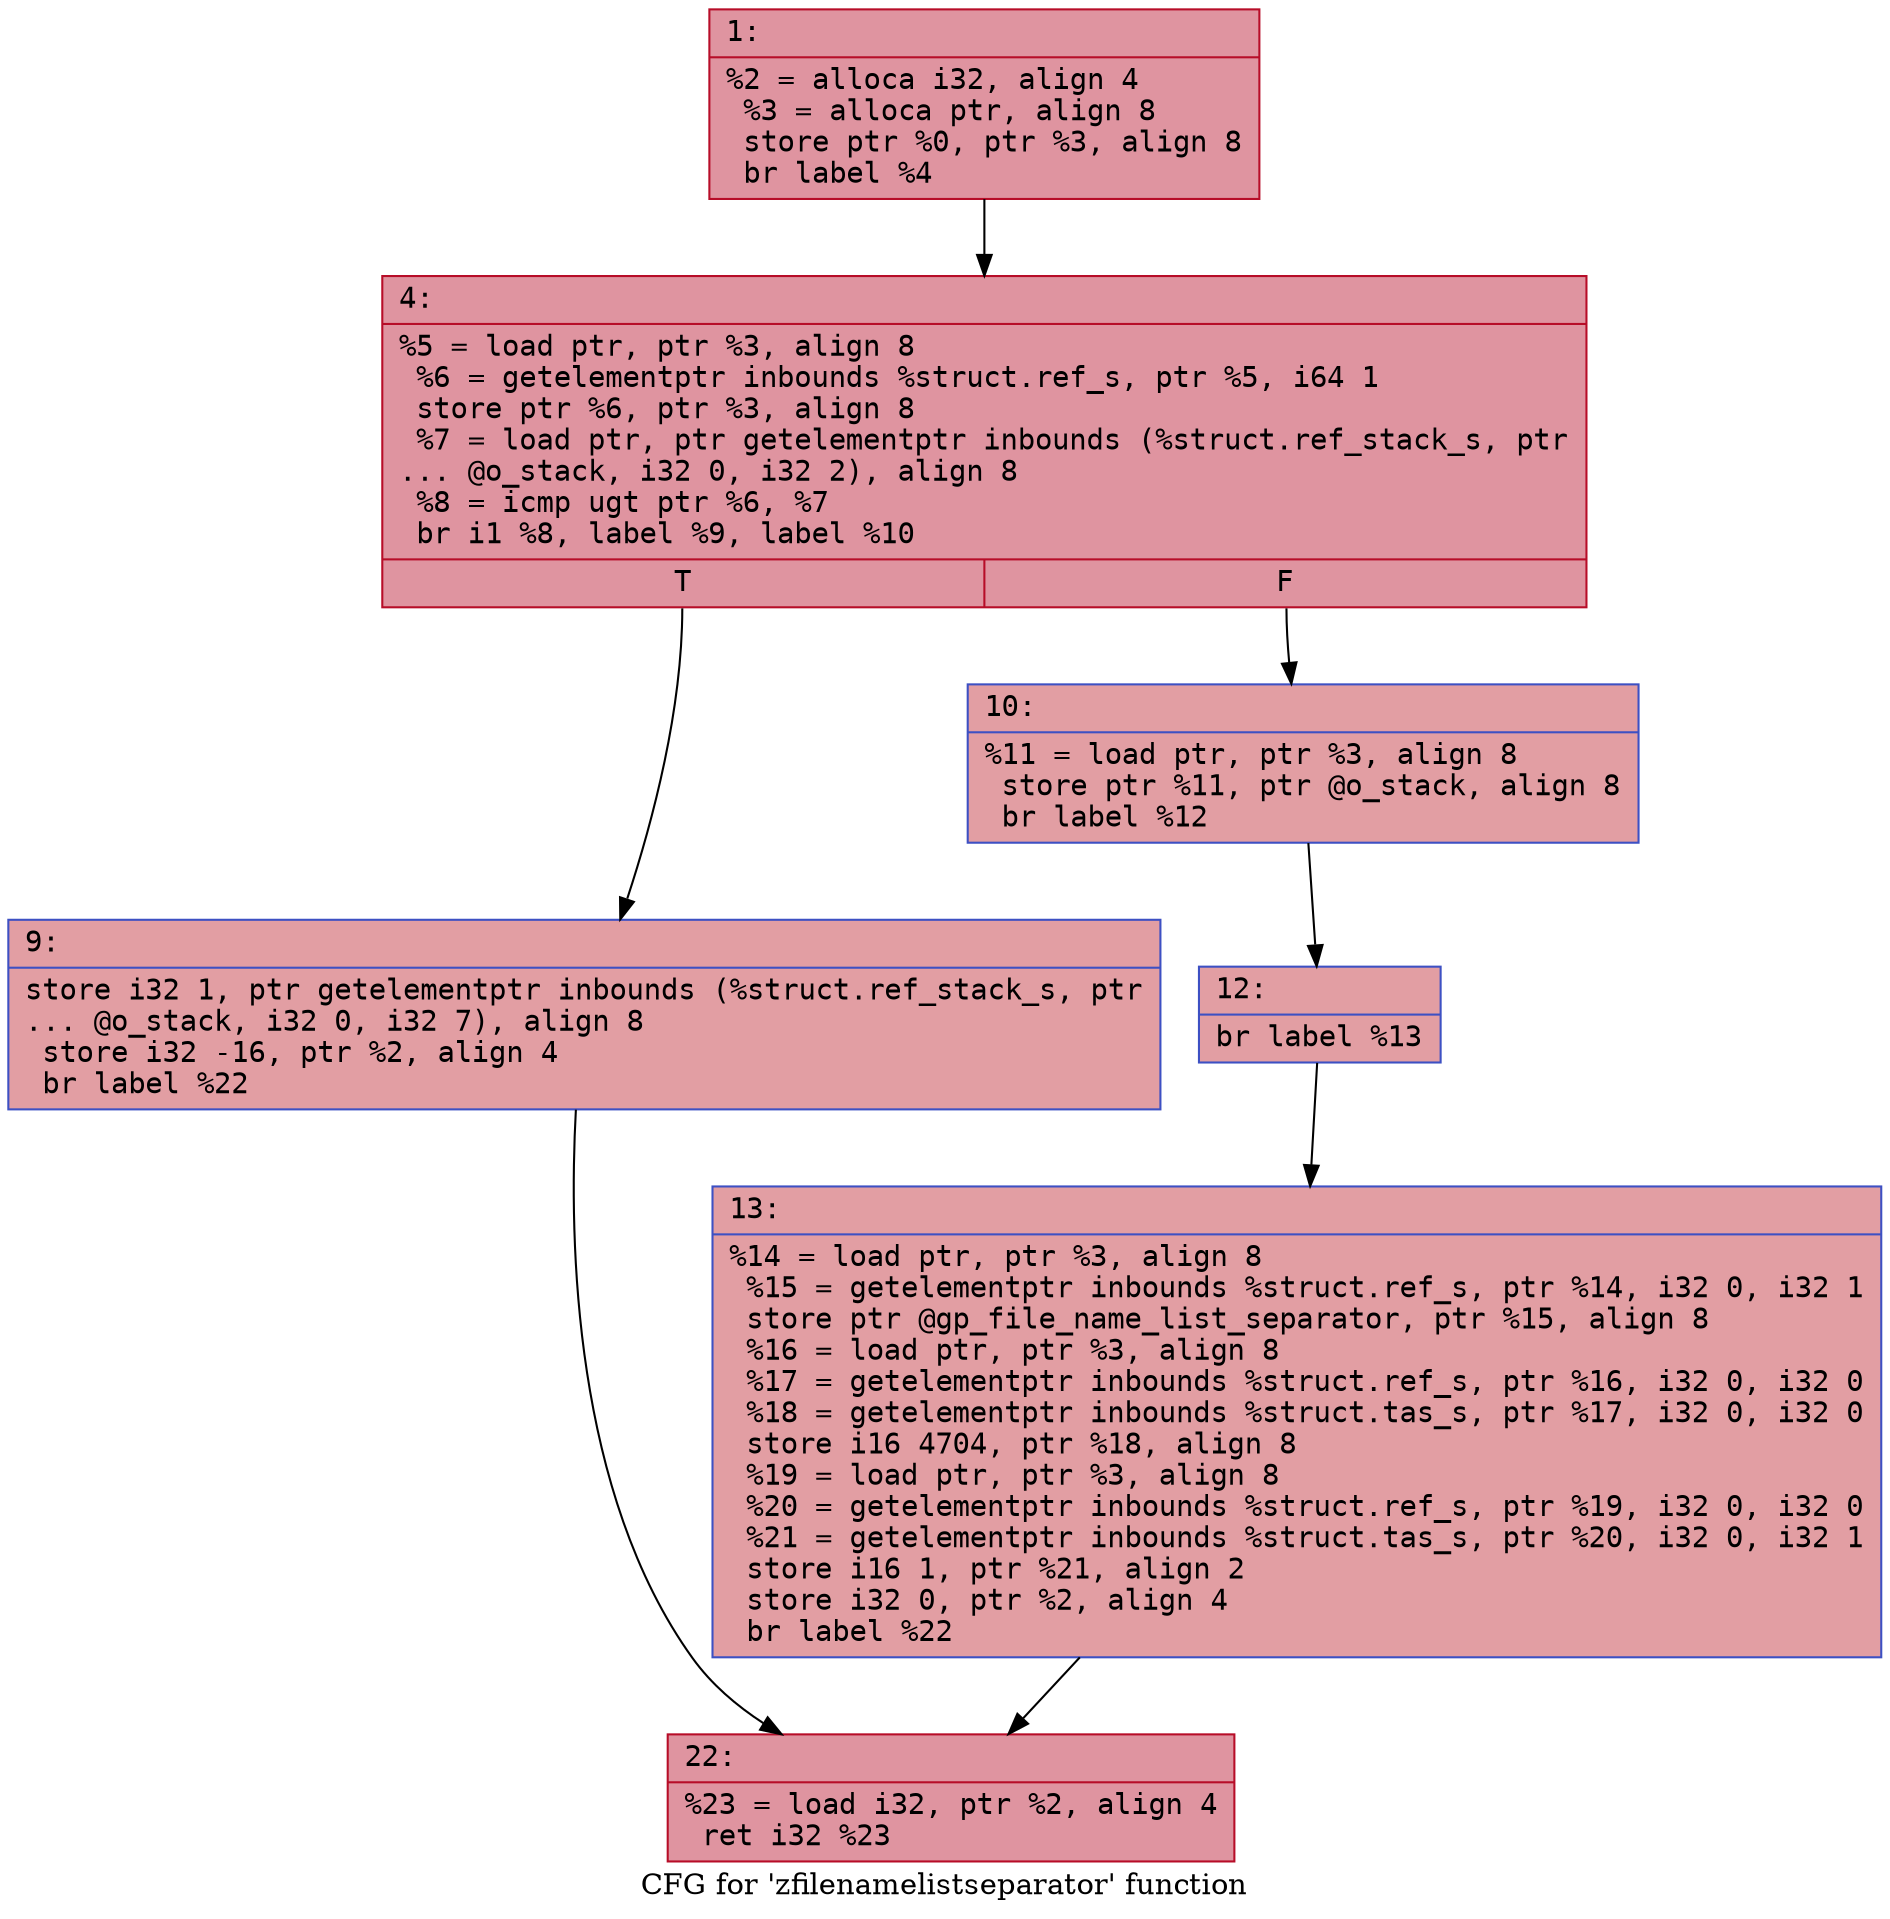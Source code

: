 digraph "CFG for 'zfilenamelistseparator' function" {
	label="CFG for 'zfilenamelistseparator' function";

	Node0x60000212f110 [shape=record,color="#b70d28ff", style=filled, fillcolor="#b70d2870" fontname="Courier",label="{1:\l|  %2 = alloca i32, align 4\l  %3 = alloca ptr, align 8\l  store ptr %0, ptr %3, align 8\l  br label %4\l}"];
	Node0x60000212f110 -> Node0x60000212f1b0[tooltip="1 -> 4\nProbability 100.00%" ];
	Node0x60000212f1b0 [shape=record,color="#b70d28ff", style=filled, fillcolor="#b70d2870" fontname="Courier",label="{4:\l|  %5 = load ptr, ptr %3, align 8\l  %6 = getelementptr inbounds %struct.ref_s, ptr %5, i64 1\l  store ptr %6, ptr %3, align 8\l  %7 = load ptr, ptr getelementptr inbounds (%struct.ref_stack_s, ptr\l... @o_stack, i32 0, i32 2), align 8\l  %8 = icmp ugt ptr %6, %7\l  br i1 %8, label %9, label %10\l|{<s0>T|<s1>F}}"];
	Node0x60000212f1b0:s0 -> Node0x60000212f200[tooltip="4 -> 9\nProbability 50.00%" ];
	Node0x60000212f1b0:s1 -> Node0x60000212f250[tooltip="4 -> 10\nProbability 50.00%" ];
	Node0x60000212f200 [shape=record,color="#3d50c3ff", style=filled, fillcolor="#be242e70" fontname="Courier",label="{9:\l|  store i32 1, ptr getelementptr inbounds (%struct.ref_stack_s, ptr\l... @o_stack, i32 0, i32 7), align 8\l  store i32 -16, ptr %2, align 4\l  br label %22\l}"];
	Node0x60000212f200 -> Node0x60000212f340[tooltip="9 -> 22\nProbability 100.00%" ];
	Node0x60000212f250 [shape=record,color="#3d50c3ff", style=filled, fillcolor="#be242e70" fontname="Courier",label="{10:\l|  %11 = load ptr, ptr %3, align 8\l  store ptr %11, ptr @o_stack, align 8\l  br label %12\l}"];
	Node0x60000212f250 -> Node0x60000212f2a0[tooltip="10 -> 12\nProbability 100.00%" ];
	Node0x60000212f2a0 [shape=record,color="#3d50c3ff", style=filled, fillcolor="#be242e70" fontname="Courier",label="{12:\l|  br label %13\l}"];
	Node0x60000212f2a0 -> Node0x60000212f2f0[tooltip="12 -> 13\nProbability 100.00%" ];
	Node0x60000212f2f0 [shape=record,color="#3d50c3ff", style=filled, fillcolor="#be242e70" fontname="Courier",label="{13:\l|  %14 = load ptr, ptr %3, align 8\l  %15 = getelementptr inbounds %struct.ref_s, ptr %14, i32 0, i32 1\l  store ptr @gp_file_name_list_separator, ptr %15, align 8\l  %16 = load ptr, ptr %3, align 8\l  %17 = getelementptr inbounds %struct.ref_s, ptr %16, i32 0, i32 0\l  %18 = getelementptr inbounds %struct.tas_s, ptr %17, i32 0, i32 0\l  store i16 4704, ptr %18, align 8\l  %19 = load ptr, ptr %3, align 8\l  %20 = getelementptr inbounds %struct.ref_s, ptr %19, i32 0, i32 0\l  %21 = getelementptr inbounds %struct.tas_s, ptr %20, i32 0, i32 1\l  store i16 1, ptr %21, align 2\l  store i32 0, ptr %2, align 4\l  br label %22\l}"];
	Node0x60000212f2f0 -> Node0x60000212f340[tooltip="13 -> 22\nProbability 100.00%" ];
	Node0x60000212f340 [shape=record,color="#b70d28ff", style=filled, fillcolor="#b70d2870" fontname="Courier",label="{22:\l|  %23 = load i32, ptr %2, align 4\l  ret i32 %23\l}"];
}
